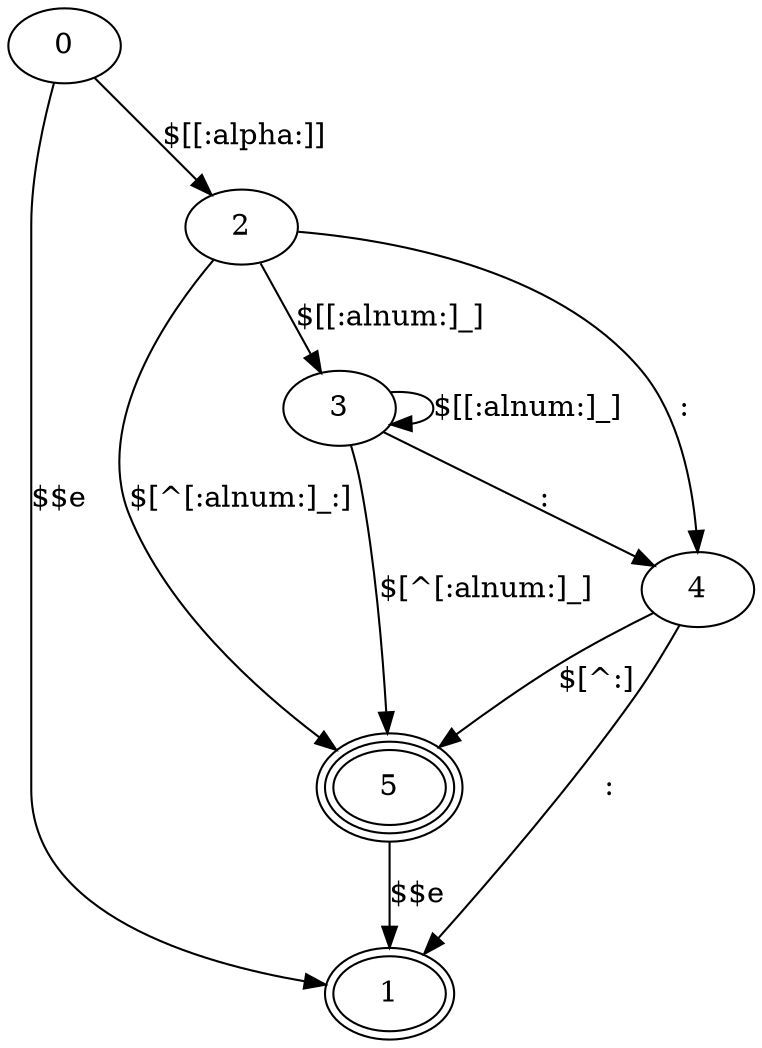 digraph tag {
    1 [peripheries=2]
    5 [peripheries=3]

    0 -> 2 [label="$[[:alpha:]]"]
    0 -> 1 [label="$$e"]
    2 -> 3 [label="$[[:alnum:]\_]"]
    2 -> 4 [label=":"]
    3 -> 3 [label="$[[:alnum:]\_]"]
    3 -> 4 [label=":"]
    4 -> 1 [label=":"]

    3 -> 5 [label="$[^[:alnum:]\_]"]
    4 -> 5 [label="$[^\:]"]
    2 -> 5 [label="$[^[:alnum:]\_\:]"]
    5 -> 1 [label="$$e"]
}